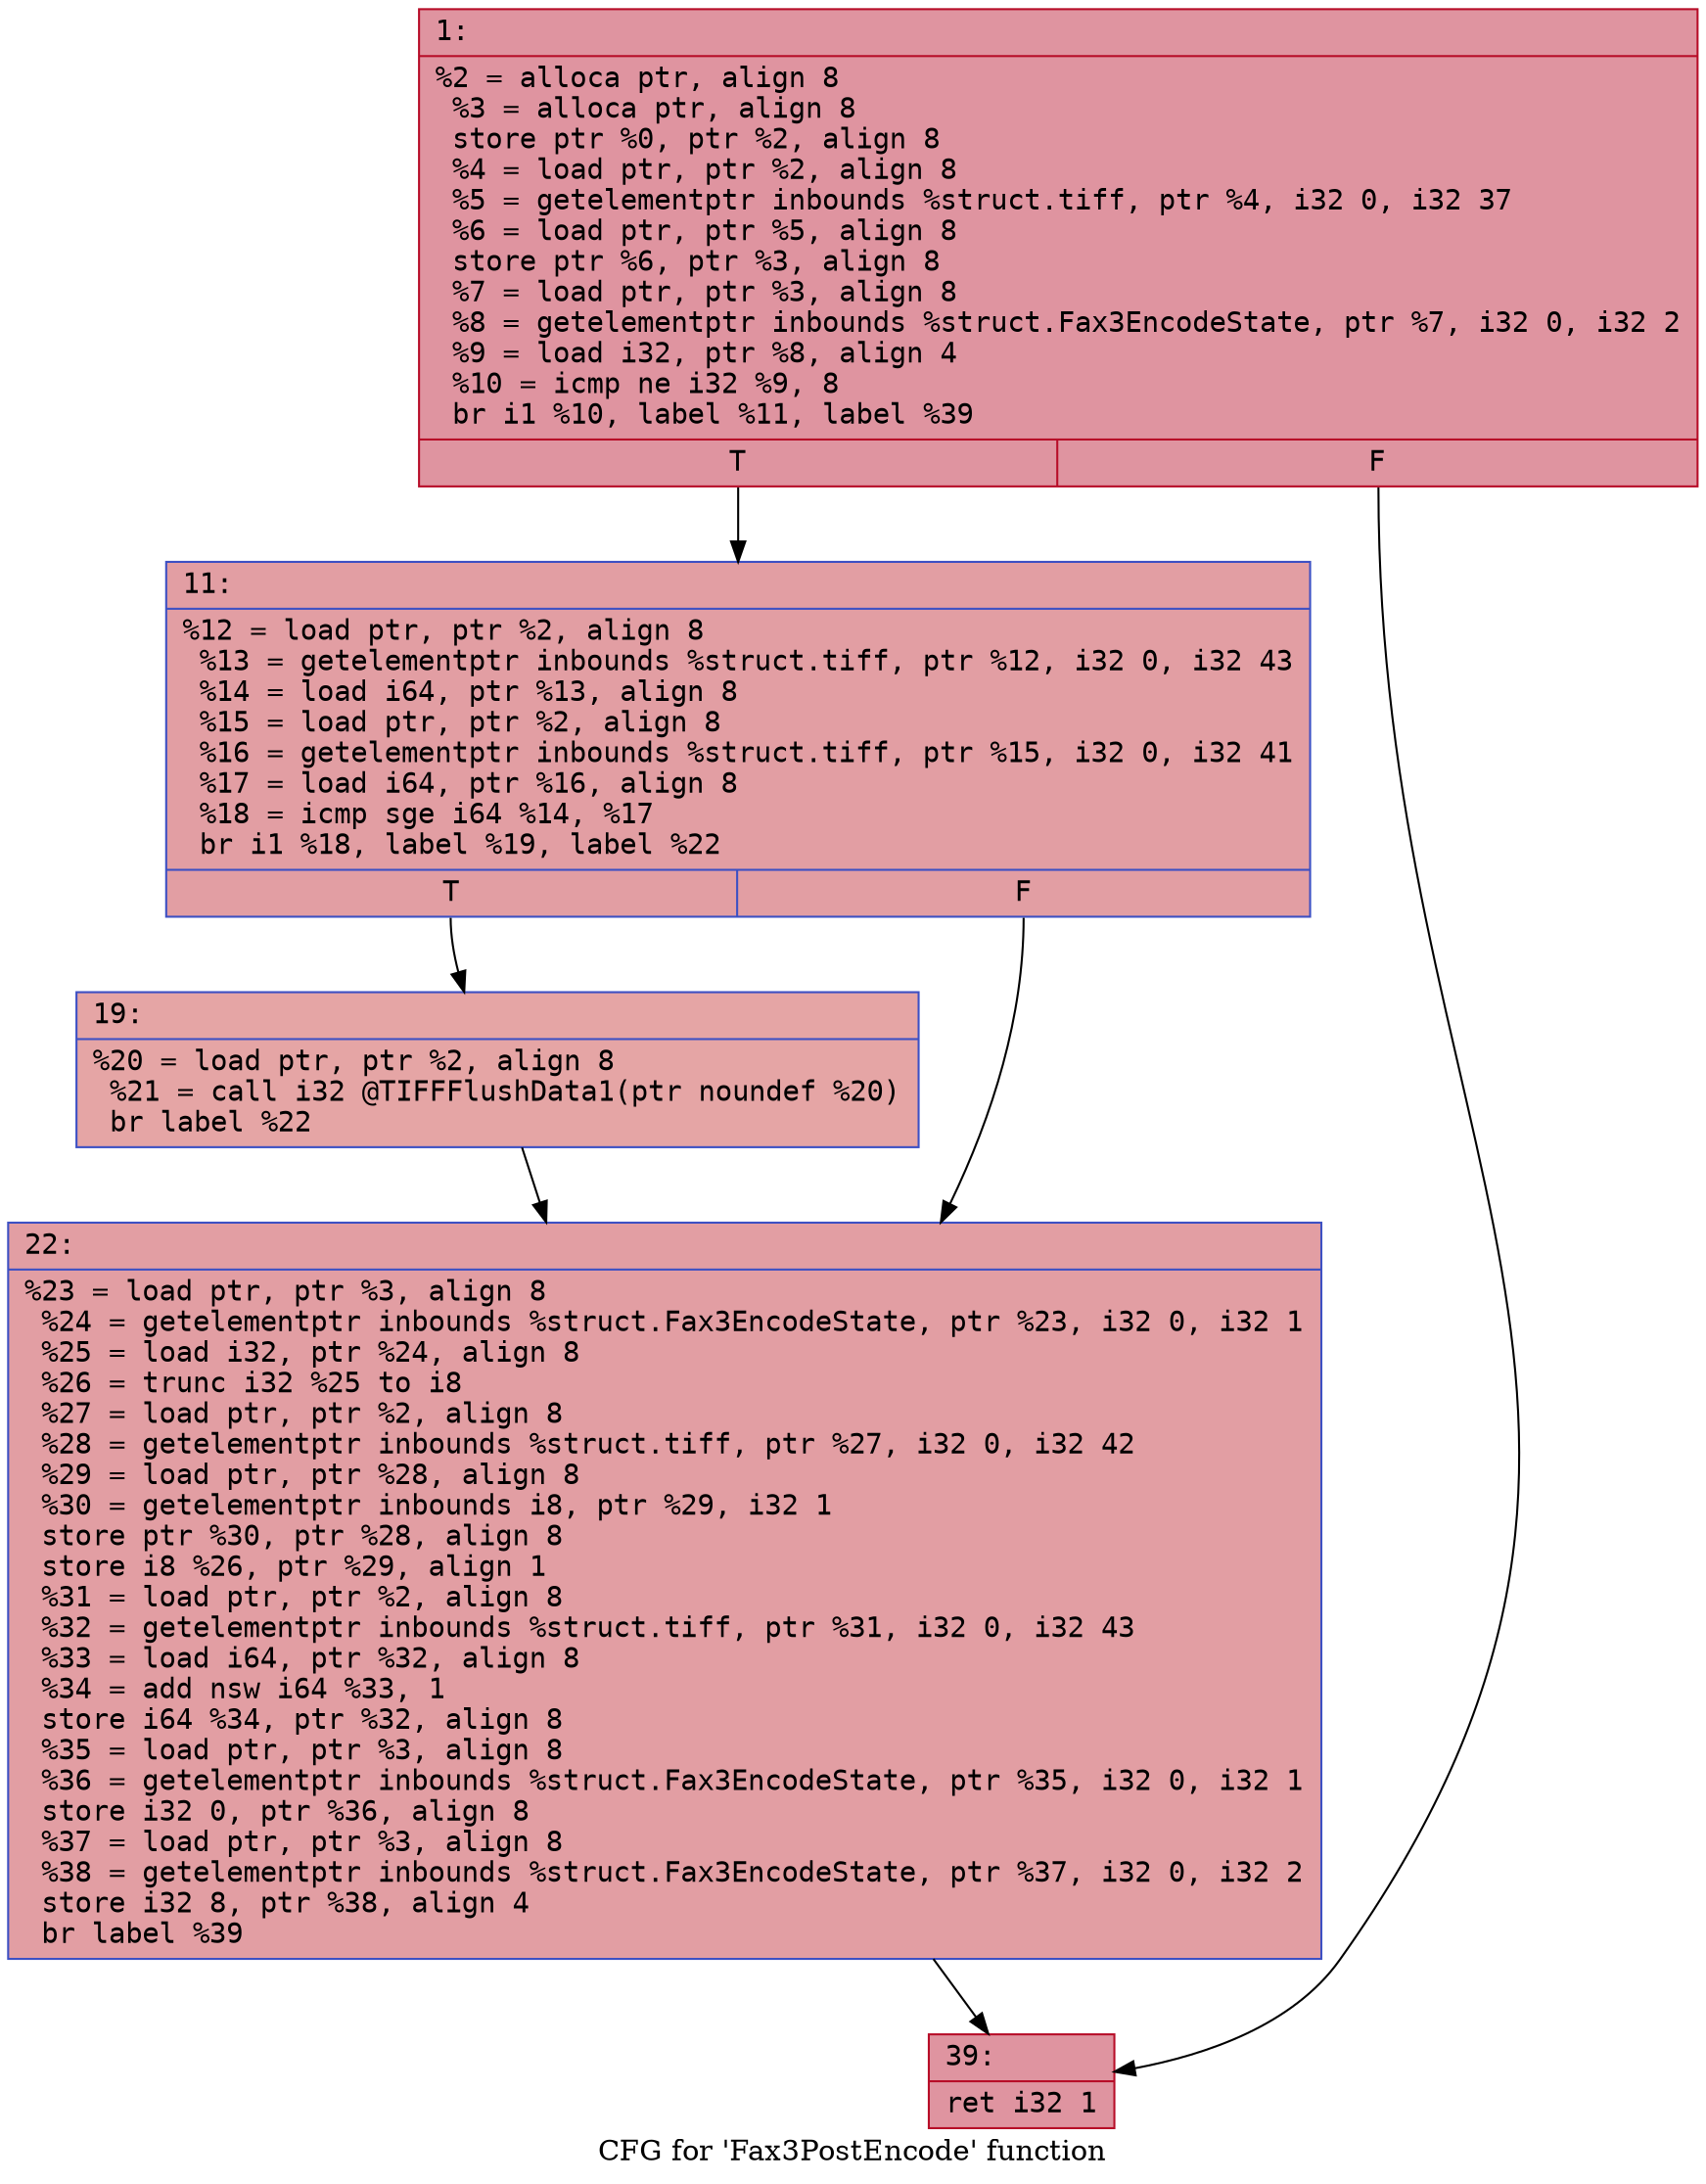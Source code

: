 digraph "CFG for 'Fax3PostEncode' function" {
	label="CFG for 'Fax3PostEncode' function";

	Node0x6000005f4820 [shape=record,color="#b70d28ff", style=filled, fillcolor="#b70d2870" fontname="Courier",label="{1:\l|  %2 = alloca ptr, align 8\l  %3 = alloca ptr, align 8\l  store ptr %0, ptr %2, align 8\l  %4 = load ptr, ptr %2, align 8\l  %5 = getelementptr inbounds %struct.tiff, ptr %4, i32 0, i32 37\l  %6 = load ptr, ptr %5, align 8\l  store ptr %6, ptr %3, align 8\l  %7 = load ptr, ptr %3, align 8\l  %8 = getelementptr inbounds %struct.Fax3EncodeState, ptr %7, i32 0, i32 2\l  %9 = load i32, ptr %8, align 4\l  %10 = icmp ne i32 %9, 8\l  br i1 %10, label %11, label %39\l|{<s0>T|<s1>F}}"];
	Node0x6000005f4820:s0 -> Node0x6000005f4870[tooltip="1 -> 11\nProbability 50.00%" ];
	Node0x6000005f4820:s1 -> Node0x6000005f4960[tooltip="1 -> 39\nProbability 50.00%" ];
	Node0x6000005f4870 [shape=record,color="#3d50c3ff", style=filled, fillcolor="#be242e70" fontname="Courier",label="{11:\l|  %12 = load ptr, ptr %2, align 8\l  %13 = getelementptr inbounds %struct.tiff, ptr %12, i32 0, i32 43\l  %14 = load i64, ptr %13, align 8\l  %15 = load ptr, ptr %2, align 8\l  %16 = getelementptr inbounds %struct.tiff, ptr %15, i32 0, i32 41\l  %17 = load i64, ptr %16, align 8\l  %18 = icmp sge i64 %14, %17\l  br i1 %18, label %19, label %22\l|{<s0>T|<s1>F}}"];
	Node0x6000005f4870:s0 -> Node0x6000005f48c0[tooltip="11 -> 19\nProbability 50.00%" ];
	Node0x6000005f4870:s1 -> Node0x6000005f4910[tooltip="11 -> 22\nProbability 50.00%" ];
	Node0x6000005f48c0 [shape=record,color="#3d50c3ff", style=filled, fillcolor="#c5333470" fontname="Courier",label="{19:\l|  %20 = load ptr, ptr %2, align 8\l  %21 = call i32 @TIFFFlushData1(ptr noundef %20)\l  br label %22\l}"];
	Node0x6000005f48c0 -> Node0x6000005f4910[tooltip="19 -> 22\nProbability 100.00%" ];
	Node0x6000005f4910 [shape=record,color="#3d50c3ff", style=filled, fillcolor="#be242e70" fontname="Courier",label="{22:\l|  %23 = load ptr, ptr %3, align 8\l  %24 = getelementptr inbounds %struct.Fax3EncodeState, ptr %23, i32 0, i32 1\l  %25 = load i32, ptr %24, align 8\l  %26 = trunc i32 %25 to i8\l  %27 = load ptr, ptr %2, align 8\l  %28 = getelementptr inbounds %struct.tiff, ptr %27, i32 0, i32 42\l  %29 = load ptr, ptr %28, align 8\l  %30 = getelementptr inbounds i8, ptr %29, i32 1\l  store ptr %30, ptr %28, align 8\l  store i8 %26, ptr %29, align 1\l  %31 = load ptr, ptr %2, align 8\l  %32 = getelementptr inbounds %struct.tiff, ptr %31, i32 0, i32 43\l  %33 = load i64, ptr %32, align 8\l  %34 = add nsw i64 %33, 1\l  store i64 %34, ptr %32, align 8\l  %35 = load ptr, ptr %3, align 8\l  %36 = getelementptr inbounds %struct.Fax3EncodeState, ptr %35, i32 0, i32 1\l  store i32 0, ptr %36, align 8\l  %37 = load ptr, ptr %3, align 8\l  %38 = getelementptr inbounds %struct.Fax3EncodeState, ptr %37, i32 0, i32 2\l  store i32 8, ptr %38, align 4\l  br label %39\l}"];
	Node0x6000005f4910 -> Node0x6000005f4960[tooltip="22 -> 39\nProbability 100.00%" ];
	Node0x6000005f4960 [shape=record,color="#b70d28ff", style=filled, fillcolor="#b70d2870" fontname="Courier",label="{39:\l|  ret i32 1\l}"];
}
